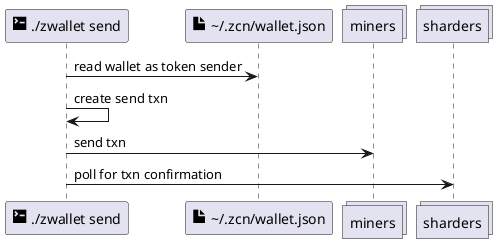 @startuml
participant "<size:20><&terminal></size> ./zwallet send" as cli
participant "<size:20><&file></size> \~/.zcn/wallet.json" as wallet
collections miners
collections sharders

cli -> wallet: read wallet as token sender
cli -> cli: create send txn
cli -> miners: send txn
cli -> sharders: poll for txn confirmation

@enduml